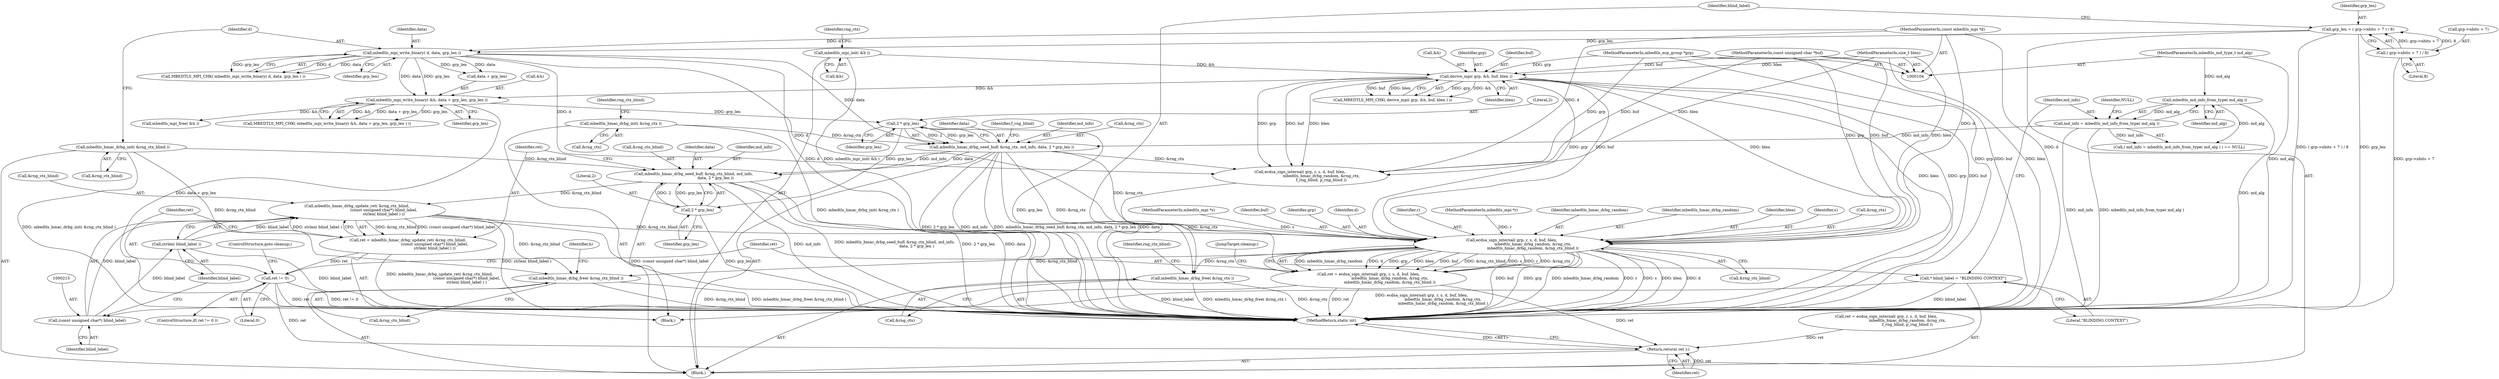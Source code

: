 digraph "0_mbedtls_298a43a77ec0ed2c19a8c924ddd8571ef3e65dfd_0@API" {
"1000211" [label="(Call,mbedtls_hmac_drbg_update_ret( &rng_ctx_blind,\n                                            (const unsigned char*) blind_label,\n                                            strlen( blind_label ) ))"];
"1000201" [label="(Call,mbedtls_hmac_drbg_seed_buf( &rng_ctx_blind, md_info,\n                                    data, 2 * grp_len ))"];
"1000150" [label="(Call,mbedtls_hmac_drbg_init( &rng_ctx_blind ))"];
"1000173" [label="(Call,mbedtls_hmac_drbg_seed_buf( &rng_ctx, md_info, data, 2 * grp_len ))"];
"1000147" [label="(Call,mbedtls_hmac_drbg_init( &rng_ctx ))"];
"1000137" [label="(Call,md_info = mbedtls_md_info_from_type( md_alg ))"];
"1000139" [label="(Call,mbedtls_md_info_from_type( md_alg ))"];
"1000111" [label="(MethodParameterIn,mbedtls_md_type_t md_alg)"];
"1000154" [label="(Call,mbedtls_mpi_write_binary( d, data, grp_len ))"];
"1000108" [label="(MethodParameterIn,const mbedtls_mpi *d)"];
"1000119" [label="(Call,grp_len = ( grp->nbits + 7 ) / 8)"];
"1000121" [label="(Call,( grp->nbits + 7 ) / 8)"];
"1000178" [label="(Call,2 * grp_len)"];
"1000166" [label="(Call,mbedtls_mpi_write_binary( &h, data + grp_len, grp_len ))"];
"1000159" [label="(Call,derive_mpi( grp, &h, buf, blen ))"];
"1000105" [label="(MethodParameterIn,mbedtls_ecp_group *grp)"];
"1000144" [label="(Call,mbedtls_mpi_init( &h ))"];
"1000109" [label="(MethodParameterIn,const unsigned char *buf)"];
"1000110" [label="(MethodParameterIn,size_t blen)"];
"1000206" [label="(Call,2 * grp_len)"];
"1000214" [label="(Call,(const unsigned char*) blind_label)"];
"1000131" [label="(Call,* blind_label = \"BLINDING CONTEXT\")"];
"1000217" [label="(Call,strlen( blind_label ))"];
"1000209" [label="(Call,ret = mbedtls_hmac_drbg_update_ret( &rng_ctx_blind,\n                                            (const unsigned char*) blind_label,\n                                            strlen( blind_label ) ))"];
"1000220" [label="(Call,ret != 0)"];
"1000249" [label="(Return,return( ret );)"];
"1000226" [label="(Call,ecdsa_sign_internal( grp, r, s, d, buf, blen,\n                                   mbedtls_hmac_drbg_random, &rng_ctx,\n                                   mbedtls_hmac_drbg_random, &rng_ctx_blind ))"];
"1000224" [label="(Call,ret = ecdsa_sign_internal( grp, r, s, d, buf, blen,\n                                   mbedtls_hmac_drbg_random, &rng_ctx,\n                                   mbedtls_hmac_drbg_random, &rng_ctx_blind ))"];
"1000240" [label="(Call,mbedtls_hmac_drbg_free( &rng_ctx ))"];
"1000243" [label="(Call,mbedtls_hmac_drbg_free( &rng_ctx_blind ))"];
"1000246" [label="(Call,mbedtls_mpi_free( &h ))"];
"1000244" [label="(Call,&rng_ctx_blind)"];
"1000249" [label="(Return,return( ret );)"];
"1000228" [label="(Identifier,r)"];
"1000180" [label="(Identifier,grp_len)"];
"1000105" [label="(MethodParameterIn,mbedtls_ecp_group *grp)"];
"1000140" [label="(Identifier,md_alg)"];
"1000153" [label="(Call,MBEDTLS_MPI_CHK( mbedtls_mpi_write_binary( d, data, grp_len ) ))"];
"1000155" [label="(Identifier,d)"];
"1000251" [label="(MethodReturn,static int)"];
"1000177" [label="(Identifier,data)"];
"1000150" [label="(Call,mbedtls_hmac_drbg_init( &rng_ctx_blind ))"];
"1000216" [label="(Identifier,blind_label)"];
"1000239" [label="(JumpTarget,cleanup:)"];
"1000111" [label="(MethodParameterIn,mbedtls_md_type_t md_alg)"];
"1000169" [label="(Call,data + grp_len)"];
"1000106" [label="(MethodParameterIn,mbedtls_mpi *r)"];
"1000145" [label="(Call,&h)"];
"1000241" [label="(Call,&rng_ctx)"];
"1000212" [label="(Call,&rng_ctx_blind)"];
"1000236" [label="(Identifier,mbedtls_hmac_drbg_random)"];
"1000217" [label="(Call,strlen( blind_label ))"];
"1000114" [label="(Block,)"];
"1000166" [label="(Call,mbedtls_mpi_write_binary( &h, data + grp_len, grp_len ))"];
"1000121" [label="(Call,( grp->nbits + 7 ) / 8)"];
"1000210" [label="(Identifier,ret)"];
"1000226" [label="(Call,ecdsa_sign_internal( grp, r, s, d, buf, blen,\n                                   mbedtls_hmac_drbg_random, &rng_ctx,\n                                   mbedtls_hmac_drbg_random, &rng_ctx_blind ))"];
"1000141" [label="(Identifier,NULL)"];
"1000183" [label="(Identifier,f_rng_blind)"];
"1000156" [label="(Identifier,data)"];
"1000108" [label="(MethodParameterIn,const mbedtls_mpi *d)"];
"1000163" [label="(Identifier,buf)"];
"1000176" [label="(Identifier,md_info)"];
"1000233" [label="(Identifier,mbedtls_hmac_drbg_random)"];
"1000219" [label="(ControlStructure,if( ret != 0 ))"];
"1000147" [label="(Call,mbedtls_hmac_drbg_init( &rng_ctx ))"];
"1000232" [label="(Identifier,blen)"];
"1000209" [label="(Call,ret = mbedtls_hmac_drbg_update_ret( &rng_ctx_blind,\n                                            (const unsigned char*) blind_label,\n                                            strlen( blind_label ) ))"];
"1000240" [label="(Call,mbedtls_hmac_drbg_free( &rng_ctx ))"];
"1000185" [label="(Call,ret = ecdsa_sign_internal( grp, r, s, d, buf, blen,\n                                   mbedtls_hmac_drbg_random, &rng_ctx,\n                                   f_rng_blind, p_rng_blind ))"];
"1000222" [label="(Literal,0)"];
"1000229" [label="(Identifier,s)"];
"1000220" [label="(Call,ret != 0)"];
"1000152" [label="(Identifier,rng_ctx_blind)"];
"1000207" [label="(Literal,2)"];
"1000132" [label="(Identifier,blind_label)"];
"1000158" [label="(Call,MBEDTLS_MPI_CHK( derive_mpi( grp, &h, buf, blen ) ))"];
"1000214" [label="(Call,(const unsigned char*) blind_label)"];
"1000137" [label="(Call,md_info = mbedtls_md_info_from_type( md_alg ))"];
"1000204" [label="(Identifier,md_info)"];
"1000234" [label="(Call,&rng_ctx)"];
"1000250" [label="(Identifier,ret)"];
"1000154" [label="(Call,mbedtls_mpi_write_binary( d, data, grp_len ))"];
"1000138" [label="(Identifier,md_info)"];
"1000119" [label="(Call,grp_len = ( grp->nbits + 7 ) / 8)"];
"1000237" [label="(Call,&rng_ctx_blind)"];
"1000110" [label="(MethodParameterIn,size_t blen)"];
"1000173" [label="(Call,mbedtls_hmac_drbg_seed_buf( &rng_ctx, md_info, data, 2 * grp_len ))"];
"1000223" [label="(ControlStructure,goto cleanup;)"];
"1000151" [label="(Call,&rng_ctx_blind)"];
"1000206" [label="(Call,2 * grp_len)"];
"1000164" [label="(Identifier,blen)"];
"1000165" [label="(Call,MBEDTLS_MPI_CHK( mbedtls_mpi_write_binary( &h, data + grp_len, grp_len ) ))"];
"1000107" [label="(MethodParameterIn,mbedtls_mpi *s)"];
"1000202" [label="(Call,&rng_ctx_blind)"];
"1000211" [label="(Call,mbedtls_hmac_drbg_update_ret( &rng_ctx_blind,\n                                            (const unsigned char*) blind_label,\n                                            strlen( blind_label ) ))"];
"1000149" [label="(Identifier,rng_ctx)"];
"1000122" [label="(Call,grp->nbits + 7)"];
"1000187" [label="(Call,ecdsa_sign_internal( grp, r, s, d, buf, blen,\n                                   mbedtls_hmac_drbg_random, &rng_ctx,\n                                   f_rng_blind, p_rng_blind ))"];
"1000225" [label="(Identifier,ret)"];
"1000231" [label="(Identifier,buf)"];
"1000167" [label="(Call,&h)"];
"1000248" [label="(Identifier,h)"];
"1000127" [label="(Literal,8)"];
"1000148" [label="(Call,&rng_ctx)"];
"1000243" [label="(Call,mbedtls_hmac_drbg_free( &rng_ctx_blind ))"];
"1000109" [label="(MethodParameterIn,const unsigned char *buf)"];
"1000144" [label="(Call,mbedtls_mpi_init( &h ))"];
"1000157" [label="(Identifier,grp_len)"];
"1000200" [label="(Block,)"];
"1000227" [label="(Identifier,grp)"];
"1000136" [label="(Call,( md_info = mbedtls_md_info_from_type( md_alg ) ) == NULL)"];
"1000161" [label="(Call,&h)"];
"1000160" [label="(Identifier,grp)"];
"1000174" [label="(Call,&rng_ctx)"];
"1000131" [label="(Call,* blind_label = \"BLINDING CONTEXT\")"];
"1000133" [label="(Literal,\"BLINDING CONTEXT\")"];
"1000221" [label="(Identifier,ret)"];
"1000230" [label="(Identifier,d)"];
"1000201" [label="(Call,mbedtls_hmac_drbg_seed_buf( &rng_ctx_blind, md_info,\n                                    data, 2 * grp_len ))"];
"1000178" [label="(Call,2 * grp_len)"];
"1000139" [label="(Call,mbedtls_md_info_from_type( md_alg ))"];
"1000120" [label="(Identifier,grp_len)"];
"1000224" [label="(Call,ret = ecdsa_sign_internal( grp, r, s, d, buf, blen,\n                                   mbedtls_hmac_drbg_random, &rng_ctx,\n                                   mbedtls_hmac_drbg_random, &rng_ctx_blind ))"];
"1000159" [label="(Call,derive_mpi( grp, &h, buf, blen ))"];
"1000245" [label="(Identifier,rng_ctx_blind)"];
"1000208" [label="(Identifier,grp_len)"];
"1000218" [label="(Identifier,blind_label)"];
"1000179" [label="(Literal,2)"];
"1000205" [label="(Identifier,data)"];
"1000172" [label="(Identifier,grp_len)"];
"1000211" -> "1000209"  [label="AST: "];
"1000211" -> "1000217"  [label="CFG: "];
"1000212" -> "1000211"  [label="AST: "];
"1000214" -> "1000211"  [label="AST: "];
"1000217" -> "1000211"  [label="AST: "];
"1000209" -> "1000211"  [label="CFG: "];
"1000211" -> "1000251"  [label="DDG: strlen( blind_label )"];
"1000211" -> "1000251"  [label="DDG: (const unsigned char*) blind_label"];
"1000211" -> "1000209"  [label="DDG: &rng_ctx_blind"];
"1000211" -> "1000209"  [label="DDG: (const unsigned char*) blind_label"];
"1000211" -> "1000209"  [label="DDG: strlen( blind_label )"];
"1000201" -> "1000211"  [label="DDG: &rng_ctx_blind"];
"1000214" -> "1000211"  [label="DDG: blind_label"];
"1000217" -> "1000211"  [label="DDG: blind_label"];
"1000211" -> "1000226"  [label="DDG: &rng_ctx_blind"];
"1000211" -> "1000243"  [label="DDG: &rng_ctx_blind"];
"1000201" -> "1000200"  [label="AST: "];
"1000201" -> "1000206"  [label="CFG: "];
"1000202" -> "1000201"  [label="AST: "];
"1000204" -> "1000201"  [label="AST: "];
"1000205" -> "1000201"  [label="AST: "];
"1000206" -> "1000201"  [label="AST: "];
"1000210" -> "1000201"  [label="CFG: "];
"1000201" -> "1000251"  [label="DDG: mbedtls_hmac_drbg_seed_buf( &rng_ctx_blind, md_info,\n                                    data, 2 * grp_len )"];
"1000201" -> "1000251"  [label="DDG: 2 * grp_len"];
"1000201" -> "1000251"  [label="DDG: data"];
"1000201" -> "1000251"  [label="DDG: md_info"];
"1000150" -> "1000201"  [label="DDG: &rng_ctx_blind"];
"1000173" -> "1000201"  [label="DDG: md_info"];
"1000173" -> "1000201"  [label="DDG: data"];
"1000206" -> "1000201"  [label="DDG: 2"];
"1000206" -> "1000201"  [label="DDG: grp_len"];
"1000150" -> "1000114"  [label="AST: "];
"1000150" -> "1000151"  [label="CFG: "];
"1000151" -> "1000150"  [label="AST: "];
"1000155" -> "1000150"  [label="CFG: "];
"1000150" -> "1000251"  [label="DDG: mbedtls_hmac_drbg_init( &rng_ctx_blind )"];
"1000150" -> "1000243"  [label="DDG: &rng_ctx_blind"];
"1000173" -> "1000114"  [label="AST: "];
"1000173" -> "1000178"  [label="CFG: "];
"1000174" -> "1000173"  [label="AST: "];
"1000176" -> "1000173"  [label="AST: "];
"1000177" -> "1000173"  [label="AST: "];
"1000178" -> "1000173"  [label="AST: "];
"1000183" -> "1000173"  [label="CFG: "];
"1000173" -> "1000251"  [label="DDG: 2 * grp_len"];
"1000173" -> "1000251"  [label="DDG: md_info"];
"1000173" -> "1000251"  [label="DDG: mbedtls_hmac_drbg_seed_buf( &rng_ctx, md_info, data, 2 * grp_len )"];
"1000173" -> "1000251"  [label="DDG: data"];
"1000147" -> "1000173"  [label="DDG: &rng_ctx"];
"1000137" -> "1000173"  [label="DDG: md_info"];
"1000154" -> "1000173"  [label="DDG: data"];
"1000178" -> "1000173"  [label="DDG: 2"];
"1000178" -> "1000173"  [label="DDG: grp_len"];
"1000173" -> "1000187"  [label="DDG: &rng_ctx"];
"1000173" -> "1000226"  [label="DDG: &rng_ctx"];
"1000173" -> "1000240"  [label="DDG: &rng_ctx"];
"1000147" -> "1000114"  [label="AST: "];
"1000147" -> "1000148"  [label="CFG: "];
"1000148" -> "1000147"  [label="AST: "];
"1000152" -> "1000147"  [label="CFG: "];
"1000147" -> "1000251"  [label="DDG: mbedtls_hmac_drbg_init( &rng_ctx )"];
"1000137" -> "1000136"  [label="AST: "];
"1000137" -> "1000139"  [label="CFG: "];
"1000138" -> "1000137"  [label="AST: "];
"1000139" -> "1000137"  [label="AST: "];
"1000141" -> "1000137"  [label="CFG: "];
"1000137" -> "1000251"  [label="DDG: md_info"];
"1000137" -> "1000251"  [label="DDG: mbedtls_md_info_from_type( md_alg )"];
"1000137" -> "1000136"  [label="DDG: md_info"];
"1000139" -> "1000137"  [label="DDG: md_alg"];
"1000139" -> "1000140"  [label="CFG: "];
"1000140" -> "1000139"  [label="AST: "];
"1000139" -> "1000251"  [label="DDG: md_alg"];
"1000139" -> "1000136"  [label="DDG: md_alg"];
"1000111" -> "1000139"  [label="DDG: md_alg"];
"1000111" -> "1000104"  [label="AST: "];
"1000111" -> "1000251"  [label="DDG: md_alg"];
"1000154" -> "1000153"  [label="AST: "];
"1000154" -> "1000157"  [label="CFG: "];
"1000155" -> "1000154"  [label="AST: "];
"1000156" -> "1000154"  [label="AST: "];
"1000157" -> "1000154"  [label="AST: "];
"1000153" -> "1000154"  [label="CFG: "];
"1000154" -> "1000251"  [label="DDG: d"];
"1000154" -> "1000153"  [label="DDG: d"];
"1000154" -> "1000153"  [label="DDG: data"];
"1000154" -> "1000153"  [label="DDG: grp_len"];
"1000108" -> "1000154"  [label="DDG: d"];
"1000119" -> "1000154"  [label="DDG: grp_len"];
"1000154" -> "1000166"  [label="DDG: data"];
"1000154" -> "1000166"  [label="DDG: grp_len"];
"1000154" -> "1000169"  [label="DDG: data"];
"1000154" -> "1000169"  [label="DDG: grp_len"];
"1000154" -> "1000187"  [label="DDG: d"];
"1000154" -> "1000226"  [label="DDG: d"];
"1000108" -> "1000104"  [label="AST: "];
"1000108" -> "1000251"  [label="DDG: d"];
"1000108" -> "1000187"  [label="DDG: d"];
"1000108" -> "1000226"  [label="DDG: d"];
"1000119" -> "1000114"  [label="AST: "];
"1000119" -> "1000121"  [label="CFG: "];
"1000120" -> "1000119"  [label="AST: "];
"1000121" -> "1000119"  [label="AST: "];
"1000132" -> "1000119"  [label="CFG: "];
"1000119" -> "1000251"  [label="DDG: ( grp->nbits + 7 ) / 8"];
"1000119" -> "1000251"  [label="DDG: grp_len"];
"1000121" -> "1000119"  [label="DDG: grp->nbits + 7"];
"1000121" -> "1000119"  [label="DDG: 8"];
"1000121" -> "1000127"  [label="CFG: "];
"1000122" -> "1000121"  [label="AST: "];
"1000127" -> "1000121"  [label="AST: "];
"1000121" -> "1000251"  [label="DDG: grp->nbits + 7"];
"1000178" -> "1000180"  [label="CFG: "];
"1000179" -> "1000178"  [label="AST: "];
"1000180" -> "1000178"  [label="AST: "];
"1000178" -> "1000251"  [label="DDG: grp_len"];
"1000166" -> "1000178"  [label="DDG: grp_len"];
"1000178" -> "1000206"  [label="DDG: grp_len"];
"1000166" -> "1000165"  [label="AST: "];
"1000166" -> "1000172"  [label="CFG: "];
"1000167" -> "1000166"  [label="AST: "];
"1000169" -> "1000166"  [label="AST: "];
"1000172" -> "1000166"  [label="AST: "];
"1000165" -> "1000166"  [label="CFG: "];
"1000166" -> "1000251"  [label="DDG: data + grp_len"];
"1000166" -> "1000165"  [label="DDG: &h"];
"1000166" -> "1000165"  [label="DDG: data + grp_len"];
"1000166" -> "1000165"  [label="DDG: grp_len"];
"1000159" -> "1000166"  [label="DDG: &h"];
"1000166" -> "1000246"  [label="DDG: &h"];
"1000159" -> "1000158"  [label="AST: "];
"1000159" -> "1000164"  [label="CFG: "];
"1000160" -> "1000159"  [label="AST: "];
"1000161" -> "1000159"  [label="AST: "];
"1000163" -> "1000159"  [label="AST: "];
"1000164" -> "1000159"  [label="AST: "];
"1000158" -> "1000159"  [label="CFG: "];
"1000159" -> "1000251"  [label="DDG: blen"];
"1000159" -> "1000251"  [label="DDG: grp"];
"1000159" -> "1000251"  [label="DDG: buf"];
"1000159" -> "1000158"  [label="DDG: grp"];
"1000159" -> "1000158"  [label="DDG: &h"];
"1000159" -> "1000158"  [label="DDG: buf"];
"1000159" -> "1000158"  [label="DDG: blen"];
"1000105" -> "1000159"  [label="DDG: grp"];
"1000144" -> "1000159"  [label="DDG: &h"];
"1000109" -> "1000159"  [label="DDG: buf"];
"1000110" -> "1000159"  [label="DDG: blen"];
"1000159" -> "1000187"  [label="DDG: grp"];
"1000159" -> "1000187"  [label="DDG: buf"];
"1000159" -> "1000187"  [label="DDG: blen"];
"1000159" -> "1000226"  [label="DDG: grp"];
"1000159" -> "1000226"  [label="DDG: buf"];
"1000159" -> "1000226"  [label="DDG: blen"];
"1000105" -> "1000104"  [label="AST: "];
"1000105" -> "1000251"  [label="DDG: grp"];
"1000105" -> "1000187"  [label="DDG: grp"];
"1000105" -> "1000226"  [label="DDG: grp"];
"1000144" -> "1000114"  [label="AST: "];
"1000144" -> "1000145"  [label="CFG: "];
"1000145" -> "1000144"  [label="AST: "];
"1000149" -> "1000144"  [label="CFG: "];
"1000144" -> "1000251"  [label="DDG: mbedtls_mpi_init( &h )"];
"1000109" -> "1000104"  [label="AST: "];
"1000109" -> "1000251"  [label="DDG: buf"];
"1000109" -> "1000187"  [label="DDG: buf"];
"1000109" -> "1000226"  [label="DDG: buf"];
"1000110" -> "1000104"  [label="AST: "];
"1000110" -> "1000251"  [label="DDG: blen"];
"1000110" -> "1000187"  [label="DDG: blen"];
"1000110" -> "1000226"  [label="DDG: blen"];
"1000206" -> "1000208"  [label="CFG: "];
"1000207" -> "1000206"  [label="AST: "];
"1000208" -> "1000206"  [label="AST: "];
"1000206" -> "1000251"  [label="DDG: grp_len"];
"1000214" -> "1000216"  [label="CFG: "];
"1000215" -> "1000214"  [label="AST: "];
"1000216" -> "1000214"  [label="AST: "];
"1000218" -> "1000214"  [label="CFG: "];
"1000131" -> "1000214"  [label="DDG: blind_label"];
"1000214" -> "1000217"  [label="DDG: blind_label"];
"1000131" -> "1000114"  [label="AST: "];
"1000131" -> "1000133"  [label="CFG: "];
"1000132" -> "1000131"  [label="AST: "];
"1000133" -> "1000131"  [label="AST: "];
"1000138" -> "1000131"  [label="CFG: "];
"1000131" -> "1000251"  [label="DDG: blind_label"];
"1000217" -> "1000218"  [label="CFG: "];
"1000218" -> "1000217"  [label="AST: "];
"1000217" -> "1000251"  [label="DDG: blind_label"];
"1000209" -> "1000200"  [label="AST: "];
"1000210" -> "1000209"  [label="AST: "];
"1000221" -> "1000209"  [label="CFG: "];
"1000209" -> "1000251"  [label="DDG: mbedtls_hmac_drbg_update_ret( &rng_ctx_blind,\n                                            (const unsigned char*) blind_label,\n                                            strlen( blind_label ) )"];
"1000209" -> "1000220"  [label="DDG: ret"];
"1000220" -> "1000219"  [label="AST: "];
"1000220" -> "1000222"  [label="CFG: "];
"1000221" -> "1000220"  [label="AST: "];
"1000222" -> "1000220"  [label="AST: "];
"1000223" -> "1000220"  [label="CFG: "];
"1000225" -> "1000220"  [label="CFG: "];
"1000220" -> "1000251"  [label="DDG: ret"];
"1000220" -> "1000251"  [label="DDG: ret != 0"];
"1000220" -> "1000249"  [label="DDG: ret"];
"1000249" -> "1000114"  [label="AST: "];
"1000249" -> "1000250"  [label="CFG: "];
"1000250" -> "1000249"  [label="AST: "];
"1000251" -> "1000249"  [label="CFG: "];
"1000249" -> "1000251"  [label="DDG: <RET>"];
"1000250" -> "1000249"  [label="DDG: ret"];
"1000185" -> "1000249"  [label="DDG: ret"];
"1000224" -> "1000249"  [label="DDG: ret"];
"1000226" -> "1000224"  [label="AST: "];
"1000226" -> "1000237"  [label="CFG: "];
"1000227" -> "1000226"  [label="AST: "];
"1000228" -> "1000226"  [label="AST: "];
"1000229" -> "1000226"  [label="AST: "];
"1000230" -> "1000226"  [label="AST: "];
"1000231" -> "1000226"  [label="AST: "];
"1000232" -> "1000226"  [label="AST: "];
"1000233" -> "1000226"  [label="AST: "];
"1000234" -> "1000226"  [label="AST: "];
"1000236" -> "1000226"  [label="AST: "];
"1000237" -> "1000226"  [label="AST: "];
"1000224" -> "1000226"  [label="CFG: "];
"1000226" -> "1000251"  [label="DDG: buf"];
"1000226" -> "1000251"  [label="DDG: grp"];
"1000226" -> "1000251"  [label="DDG: mbedtls_hmac_drbg_random"];
"1000226" -> "1000251"  [label="DDG: r"];
"1000226" -> "1000251"  [label="DDG: s"];
"1000226" -> "1000251"  [label="DDG: blen"];
"1000226" -> "1000251"  [label="DDG: d"];
"1000226" -> "1000224"  [label="DDG: mbedtls_hmac_drbg_random"];
"1000226" -> "1000224"  [label="DDG: d"];
"1000226" -> "1000224"  [label="DDG: grp"];
"1000226" -> "1000224"  [label="DDG: blen"];
"1000226" -> "1000224"  [label="DDG: buf"];
"1000226" -> "1000224"  [label="DDG: &rng_ctx_blind"];
"1000226" -> "1000224"  [label="DDG: s"];
"1000226" -> "1000224"  [label="DDG: r"];
"1000226" -> "1000224"  [label="DDG: &rng_ctx"];
"1000106" -> "1000226"  [label="DDG: r"];
"1000107" -> "1000226"  [label="DDG: s"];
"1000226" -> "1000240"  [label="DDG: &rng_ctx"];
"1000226" -> "1000243"  [label="DDG: &rng_ctx_blind"];
"1000224" -> "1000200"  [label="AST: "];
"1000225" -> "1000224"  [label="AST: "];
"1000239" -> "1000224"  [label="CFG: "];
"1000224" -> "1000251"  [label="DDG: ret"];
"1000224" -> "1000251"  [label="DDG: ecdsa_sign_internal( grp, r, s, d, buf, blen,\n                                   mbedtls_hmac_drbg_random, &rng_ctx,\n                                   mbedtls_hmac_drbg_random, &rng_ctx_blind )"];
"1000240" -> "1000114"  [label="AST: "];
"1000240" -> "1000241"  [label="CFG: "];
"1000241" -> "1000240"  [label="AST: "];
"1000245" -> "1000240"  [label="CFG: "];
"1000240" -> "1000251"  [label="DDG: mbedtls_hmac_drbg_free( &rng_ctx )"];
"1000240" -> "1000251"  [label="DDG: &rng_ctx"];
"1000187" -> "1000240"  [label="DDG: &rng_ctx"];
"1000243" -> "1000114"  [label="AST: "];
"1000243" -> "1000244"  [label="CFG: "];
"1000244" -> "1000243"  [label="AST: "];
"1000248" -> "1000243"  [label="CFG: "];
"1000243" -> "1000251"  [label="DDG: &rng_ctx_blind"];
"1000243" -> "1000251"  [label="DDG: mbedtls_hmac_drbg_free( &rng_ctx_blind )"];
}
